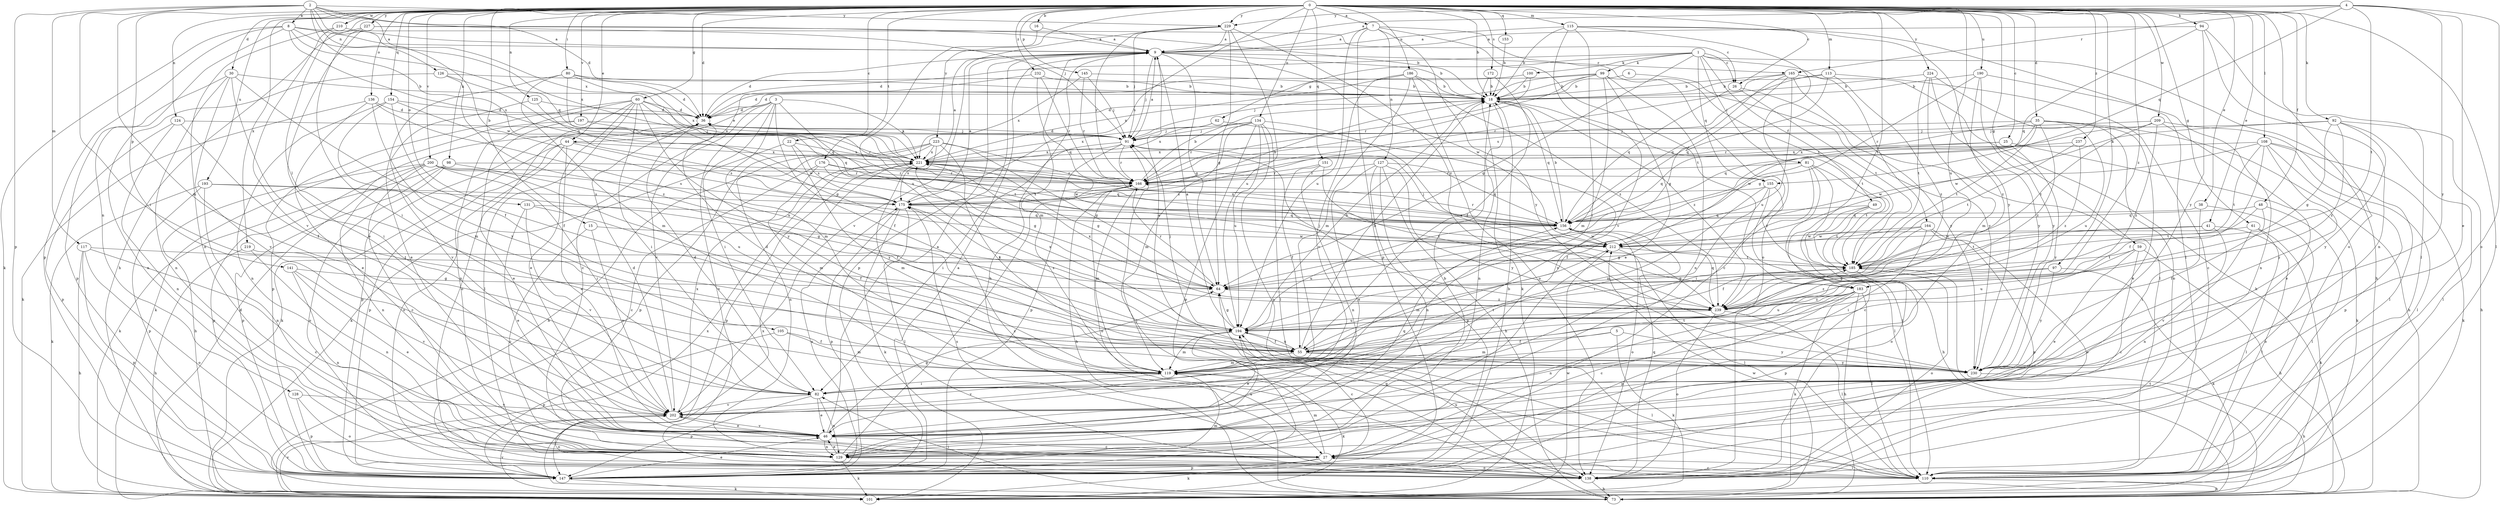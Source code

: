 strict digraph  {
0;
1;
2;
3;
4;
5;
6;
7;
8;
9;
15;
16;
18;
22;
25;
26;
27;
30;
35;
36;
38;
41;
44;
46;
48;
49;
55;
59;
60;
61;
62;
64;
73;
80;
81;
82;
91;
92;
94;
97;
98;
99;
100;
101;
105;
108;
110;
113;
115;
117;
119;
124;
125;
126;
127;
128;
129;
131;
134;
136;
138;
141;
145;
147;
151;
153;
154;
155;
156;
164;
165;
166;
172;
175;
176;
183;
185;
186;
190;
193;
194;
197;
200;
202;
209;
210;
212;
219;
221;
223;
224;
227;
229;
230;
232;
237;
239;
0 -> 7  [label=a];
0 -> 15  [label=b];
0 -> 16  [label=b];
0 -> 18  [label=b];
0 -> 22  [label=c];
0 -> 25  [label=c];
0 -> 26  [label=c];
0 -> 30  [label=d];
0 -> 35  [label=d];
0 -> 36  [label=d];
0 -> 38  [label=e];
0 -> 41  [label=e];
0 -> 44  [label=e];
0 -> 48  [label=f];
0 -> 59  [label=g];
0 -> 60  [label=g];
0 -> 61  [label=g];
0 -> 80  [label=i];
0 -> 92  [label=k];
0 -> 94  [label=k];
0 -> 97  [label=k];
0 -> 98  [label=k];
0 -> 105  [label=l];
0 -> 108  [label=l];
0 -> 110  [label=l];
0 -> 113  [label=m];
0 -> 115  [label=m];
0 -> 124  [label=n];
0 -> 125  [label=n];
0 -> 131  [label=o];
0 -> 134  [label=o];
0 -> 136  [label=o];
0 -> 138  [label=o];
0 -> 141  [label=p];
0 -> 145  [label=p];
0 -> 151  [label=q];
0 -> 153  [label=q];
0 -> 154  [label=q];
0 -> 172  [label=s];
0 -> 175  [label=s];
0 -> 176  [label=t];
0 -> 183  [label=t];
0 -> 186  [label=u];
0 -> 190  [label=u];
0 -> 193  [label=u];
0 -> 194  [label=u];
0 -> 197  [label=v];
0 -> 200  [label=v];
0 -> 209  [label=w];
0 -> 210  [label=w];
0 -> 219  [label=x];
0 -> 223  [label=y];
0 -> 224  [label=y];
0 -> 227  [label=y];
0 -> 229  [label=y];
0 -> 232  [label=z];
0 -> 237  [label=z];
0 -> 239  [label=z];
1 -> 26  [label=c];
1 -> 36  [label=d];
1 -> 49  [label=f];
1 -> 62  [label=g];
1 -> 64  [label=g];
1 -> 73  [label=h];
1 -> 81  [label=i];
1 -> 99  [label=k];
1 -> 100  [label=k];
1 -> 155  [label=q];
1 -> 164  [label=r];
2 -> 8  [label=a];
2 -> 36  [label=d];
2 -> 82  [label=i];
2 -> 91  [label=j];
2 -> 117  [label=m];
2 -> 119  [label=m];
2 -> 126  [label=n];
2 -> 147  [label=p];
2 -> 175  [label=s];
2 -> 212  [label=w];
2 -> 221  [label=x];
2 -> 229  [label=y];
3 -> 36  [label=d];
3 -> 44  [label=e];
3 -> 55  [label=f];
3 -> 82  [label=i];
3 -> 119  [label=m];
3 -> 138  [label=o];
3 -> 183  [label=t];
3 -> 202  [label=v];
3 -> 221  [label=x];
4 -> 9  [label=a];
4 -> 46  [label=e];
4 -> 138  [label=o];
4 -> 155  [label=q];
4 -> 165  [label=r];
4 -> 183  [label=t];
4 -> 229  [label=y];
4 -> 230  [label=y];
5 -> 55  [label=f];
5 -> 101  [label=k];
5 -> 119  [label=m];
5 -> 230  [label=y];
6 -> 18  [label=b];
6 -> 230  [label=y];
7 -> 9  [label=a];
7 -> 127  [label=n];
7 -> 147  [label=p];
7 -> 183  [label=t];
7 -> 185  [label=t];
7 -> 194  [label=u];
7 -> 230  [label=y];
8 -> 9  [label=a];
8 -> 26  [label=c];
8 -> 101  [label=k];
8 -> 128  [label=n];
8 -> 147  [label=p];
8 -> 155  [label=q];
8 -> 156  [label=q];
8 -> 221  [label=x];
9 -> 18  [label=b];
9 -> 36  [label=d];
9 -> 64  [label=g];
9 -> 73  [label=h];
9 -> 91  [label=j];
9 -> 119  [label=m];
9 -> 147  [label=p];
9 -> 165  [label=r];
9 -> 212  [label=w];
15 -> 27  [label=c];
15 -> 202  [label=v];
15 -> 212  [label=w];
16 -> 9  [label=a];
16 -> 194  [label=u];
18 -> 36  [label=d];
18 -> 129  [label=n];
18 -> 156  [label=q];
18 -> 185  [label=t];
18 -> 239  [label=z];
22 -> 101  [label=k];
22 -> 175  [label=s];
22 -> 221  [label=x];
22 -> 230  [label=y];
25 -> 101  [label=k];
25 -> 156  [label=q];
25 -> 221  [label=x];
25 -> 230  [label=y];
26 -> 156  [label=q];
26 -> 185  [label=t];
26 -> 230  [label=y];
27 -> 101  [label=k];
27 -> 110  [label=l];
27 -> 119  [label=m];
27 -> 147  [label=p];
30 -> 18  [label=b];
30 -> 55  [label=f];
30 -> 82  [label=i];
30 -> 129  [label=n];
30 -> 147  [label=p];
30 -> 202  [label=v];
35 -> 46  [label=e];
35 -> 73  [label=h];
35 -> 91  [label=j];
35 -> 166  [label=r];
35 -> 185  [label=t];
35 -> 194  [label=u];
35 -> 212  [label=w];
35 -> 239  [label=z];
36 -> 91  [label=j];
36 -> 147  [label=p];
38 -> 82  [label=i];
38 -> 138  [label=o];
38 -> 156  [label=q];
41 -> 110  [label=l];
41 -> 185  [label=t];
41 -> 202  [label=v];
41 -> 212  [label=w];
44 -> 46  [label=e];
44 -> 101  [label=k];
44 -> 138  [label=o];
44 -> 147  [label=p];
44 -> 175  [label=s];
44 -> 221  [label=x];
46 -> 9  [label=a];
46 -> 27  [label=c];
46 -> 64  [label=g];
46 -> 129  [label=n];
46 -> 156  [label=q];
46 -> 202  [label=v];
48 -> 55  [label=f];
48 -> 110  [label=l];
48 -> 156  [label=q];
48 -> 185  [label=t];
49 -> 73  [label=h];
49 -> 138  [label=o];
49 -> 156  [label=q];
49 -> 185  [label=t];
55 -> 18  [label=b];
55 -> 110  [label=l];
55 -> 119  [label=m];
55 -> 185  [label=t];
55 -> 194  [label=u];
55 -> 230  [label=y];
59 -> 27  [label=c];
59 -> 46  [label=e];
59 -> 73  [label=h];
59 -> 185  [label=t];
59 -> 194  [label=u];
60 -> 36  [label=d];
60 -> 46  [label=e];
60 -> 64  [label=g];
60 -> 82  [label=i];
60 -> 110  [label=l];
60 -> 129  [label=n];
60 -> 138  [label=o];
60 -> 147  [label=p];
60 -> 221  [label=x];
60 -> 230  [label=y];
61 -> 101  [label=k];
61 -> 110  [label=l];
61 -> 129  [label=n];
61 -> 212  [label=w];
62 -> 91  [label=j];
62 -> 202  [label=v];
62 -> 221  [label=x];
64 -> 166  [label=r];
64 -> 239  [label=z];
73 -> 82  [label=i];
73 -> 91  [label=j];
73 -> 185  [label=t];
73 -> 202  [label=v];
73 -> 212  [label=w];
73 -> 221  [label=x];
80 -> 18  [label=b];
80 -> 36  [label=d];
80 -> 46  [label=e];
80 -> 119  [label=m];
80 -> 156  [label=q];
80 -> 221  [label=x];
81 -> 27  [label=c];
81 -> 55  [label=f];
81 -> 82  [label=i];
81 -> 110  [label=l];
81 -> 166  [label=r];
81 -> 185  [label=t];
82 -> 36  [label=d];
82 -> 46  [label=e];
82 -> 129  [label=n];
82 -> 147  [label=p];
82 -> 202  [label=v];
91 -> 9  [label=a];
91 -> 36  [label=d];
91 -> 82  [label=i];
91 -> 147  [label=p];
91 -> 166  [label=r];
91 -> 221  [label=x];
92 -> 64  [label=g];
92 -> 73  [label=h];
92 -> 91  [label=j];
92 -> 110  [label=l];
92 -> 212  [label=w];
92 -> 230  [label=y];
92 -> 239  [label=z];
94 -> 9  [label=a];
94 -> 110  [label=l];
94 -> 129  [label=n];
94 -> 156  [label=q];
94 -> 230  [label=y];
97 -> 64  [label=g];
97 -> 101  [label=k];
97 -> 230  [label=y];
97 -> 239  [label=z];
98 -> 55  [label=f];
98 -> 101  [label=k];
98 -> 138  [label=o];
98 -> 147  [label=p];
98 -> 166  [label=r];
99 -> 18  [label=b];
99 -> 27  [label=c];
99 -> 36  [label=d];
99 -> 46  [label=e];
99 -> 91  [label=j];
99 -> 119  [label=m];
99 -> 129  [label=n];
99 -> 166  [label=r];
100 -> 18  [label=b];
100 -> 36  [label=d];
100 -> 166  [label=r];
101 -> 36  [label=d];
101 -> 202  [label=v];
101 -> 212  [label=w];
101 -> 221  [label=x];
105 -> 55  [label=f];
105 -> 119  [label=m];
105 -> 147  [label=p];
108 -> 55  [label=f];
108 -> 101  [label=k];
108 -> 110  [label=l];
108 -> 147  [label=p];
108 -> 185  [label=t];
108 -> 212  [label=w];
108 -> 221  [label=x];
108 -> 230  [label=y];
110 -> 27  [label=c];
110 -> 64  [label=g];
110 -> 73  [label=h];
110 -> 175  [label=s];
113 -> 18  [label=b];
113 -> 27  [label=c];
113 -> 156  [label=q];
113 -> 175  [label=s];
113 -> 239  [label=z];
115 -> 9  [label=a];
115 -> 18  [label=b];
115 -> 82  [label=i];
115 -> 110  [label=l];
115 -> 138  [label=o];
115 -> 202  [label=v];
115 -> 230  [label=y];
117 -> 27  [label=c];
117 -> 73  [label=h];
117 -> 138  [label=o];
117 -> 147  [label=p];
117 -> 185  [label=t];
119 -> 82  [label=i];
119 -> 101  [label=k];
119 -> 185  [label=t];
119 -> 202  [label=v];
124 -> 55  [label=f];
124 -> 91  [label=j];
124 -> 129  [label=n];
124 -> 147  [label=p];
125 -> 36  [label=d];
125 -> 202  [label=v];
125 -> 212  [label=w];
126 -> 18  [label=b];
126 -> 129  [label=n];
126 -> 166  [label=r];
126 -> 239  [label=z];
127 -> 46  [label=e];
127 -> 73  [label=h];
127 -> 129  [label=n];
127 -> 147  [label=p];
127 -> 156  [label=q];
127 -> 166  [label=r];
127 -> 230  [label=y];
128 -> 138  [label=o];
128 -> 147  [label=p];
128 -> 202  [label=v];
129 -> 18  [label=b];
129 -> 46  [label=e];
129 -> 101  [label=k];
129 -> 138  [label=o];
129 -> 166  [label=r];
129 -> 194  [label=u];
131 -> 46  [label=e];
131 -> 55  [label=f];
131 -> 156  [label=q];
131 -> 202  [label=v];
134 -> 91  [label=j];
134 -> 110  [label=l];
134 -> 119  [label=m];
134 -> 138  [label=o];
134 -> 147  [label=p];
134 -> 166  [label=r];
134 -> 194  [label=u];
134 -> 221  [label=x];
134 -> 239  [label=z];
136 -> 36  [label=d];
136 -> 46  [label=e];
136 -> 101  [label=k];
136 -> 194  [label=u];
136 -> 230  [label=y];
138 -> 73  [label=h];
138 -> 156  [label=q];
138 -> 194  [label=u];
141 -> 46  [label=e];
141 -> 64  [label=g];
141 -> 129  [label=n];
141 -> 202  [label=v];
145 -> 18  [label=b];
145 -> 91  [label=j];
145 -> 166  [label=r];
145 -> 221  [label=x];
147 -> 9  [label=a];
147 -> 18  [label=b];
147 -> 46  [label=e];
147 -> 101  [label=k];
147 -> 119  [label=m];
147 -> 175  [label=s];
151 -> 55  [label=f];
151 -> 129  [label=n];
151 -> 166  [label=r];
151 -> 239  [label=z];
153 -> 18  [label=b];
154 -> 36  [label=d];
154 -> 55  [label=f];
154 -> 119  [label=m];
154 -> 129  [label=n];
154 -> 156  [label=q];
155 -> 82  [label=i];
155 -> 110  [label=l];
155 -> 119  [label=m];
155 -> 175  [label=s];
155 -> 185  [label=t];
156 -> 18  [label=b];
156 -> 138  [label=o];
156 -> 166  [label=r];
156 -> 194  [label=u];
156 -> 212  [label=w];
156 -> 221  [label=x];
164 -> 55  [label=f];
164 -> 64  [label=g];
164 -> 82  [label=i];
164 -> 138  [label=o];
164 -> 147  [label=p];
164 -> 212  [label=w];
165 -> 18  [label=b];
165 -> 64  [label=g];
165 -> 73  [label=h];
165 -> 110  [label=l];
165 -> 156  [label=q];
165 -> 166  [label=r];
165 -> 194  [label=u];
166 -> 18  [label=b];
166 -> 73  [label=h];
166 -> 119  [label=m];
166 -> 138  [label=o];
166 -> 175  [label=s];
172 -> 18  [label=b];
172 -> 55  [label=f];
172 -> 101  [label=k];
175 -> 9  [label=a];
175 -> 18  [label=b];
175 -> 27  [label=c];
175 -> 101  [label=k];
175 -> 110  [label=l];
175 -> 147  [label=p];
175 -> 156  [label=q];
176 -> 27  [label=c];
176 -> 64  [label=g];
176 -> 119  [label=m];
176 -> 156  [label=q];
176 -> 166  [label=r];
183 -> 27  [label=c];
183 -> 73  [label=h];
183 -> 101  [label=k];
183 -> 110  [label=l];
183 -> 129  [label=n];
183 -> 147  [label=p];
183 -> 194  [label=u];
183 -> 239  [label=z];
185 -> 64  [label=g];
185 -> 138  [label=o];
185 -> 147  [label=p];
186 -> 18  [label=b];
186 -> 119  [label=m];
186 -> 138  [label=o];
186 -> 202  [label=v];
186 -> 221  [label=x];
186 -> 239  [label=z];
190 -> 18  [label=b];
190 -> 64  [label=g];
190 -> 129  [label=n];
190 -> 230  [label=y];
190 -> 239  [label=z];
193 -> 64  [label=g];
193 -> 101  [label=k];
193 -> 129  [label=n];
193 -> 147  [label=p];
193 -> 175  [label=s];
194 -> 9  [label=a];
194 -> 18  [label=b];
194 -> 27  [label=c];
194 -> 46  [label=e];
194 -> 55  [label=f];
194 -> 64  [label=g];
194 -> 91  [label=j];
194 -> 119  [label=m];
194 -> 175  [label=s];
194 -> 221  [label=x];
197 -> 46  [label=e];
197 -> 91  [label=j];
197 -> 101  [label=k];
197 -> 166  [label=r];
200 -> 27  [label=c];
200 -> 73  [label=h];
200 -> 82  [label=i];
200 -> 129  [label=n];
200 -> 147  [label=p];
200 -> 166  [label=r];
200 -> 175  [label=s];
200 -> 194  [label=u];
202 -> 36  [label=d];
202 -> 46  [label=e];
202 -> 138  [label=o];
202 -> 221  [label=x];
209 -> 46  [label=e];
209 -> 91  [label=j];
209 -> 110  [label=l];
209 -> 156  [label=q];
209 -> 185  [label=t];
209 -> 239  [label=z];
210 -> 9  [label=a];
210 -> 129  [label=n];
210 -> 202  [label=v];
212 -> 91  [label=j];
212 -> 110  [label=l];
212 -> 119  [label=m];
212 -> 185  [label=t];
219 -> 73  [label=h];
219 -> 129  [label=n];
219 -> 185  [label=t];
221 -> 9  [label=a];
221 -> 64  [label=g];
221 -> 119  [label=m];
221 -> 147  [label=p];
221 -> 166  [label=r];
223 -> 64  [label=g];
223 -> 73  [label=h];
223 -> 129  [label=n];
223 -> 147  [label=p];
223 -> 175  [label=s];
223 -> 212  [label=w];
223 -> 221  [label=x];
223 -> 230  [label=y];
224 -> 18  [label=b];
224 -> 119  [label=m];
224 -> 138  [label=o];
224 -> 185  [label=t];
224 -> 230  [label=y];
227 -> 9  [label=a];
227 -> 18  [label=b];
227 -> 46  [label=e];
227 -> 73  [label=h];
227 -> 82  [label=i];
229 -> 9  [label=a];
229 -> 64  [label=g];
229 -> 91  [label=j];
229 -> 166  [label=r];
229 -> 194  [label=u];
229 -> 202  [label=v];
229 -> 239  [label=z];
230 -> 9  [label=a];
230 -> 36  [label=d];
230 -> 73  [label=h];
232 -> 18  [label=b];
232 -> 27  [label=c];
232 -> 156  [label=q];
232 -> 166  [label=r];
237 -> 185  [label=t];
237 -> 221  [label=x];
237 -> 239  [label=z];
239 -> 91  [label=j];
239 -> 110  [label=l];
239 -> 138  [label=o];
239 -> 156  [label=q];
239 -> 194  [label=u];
239 -> 221  [label=x];
}

